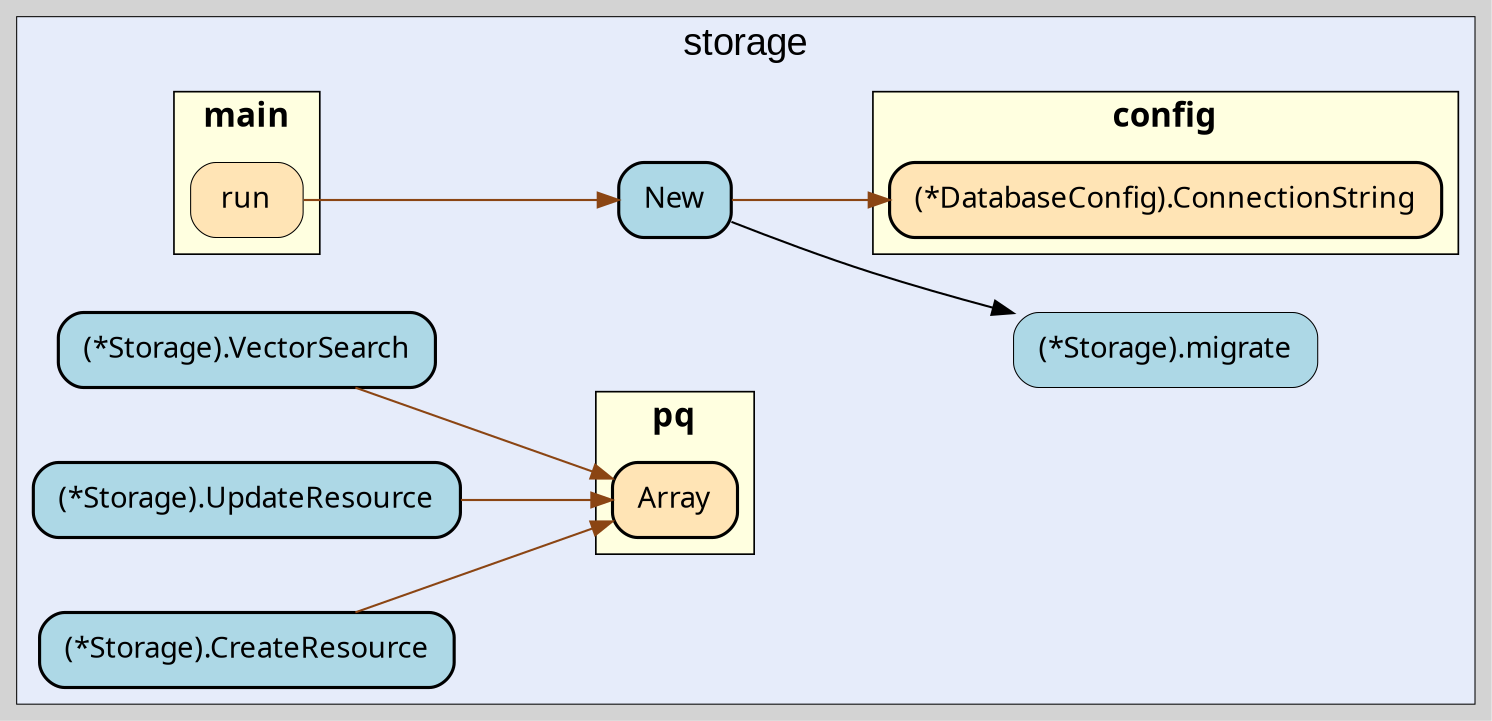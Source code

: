 digraph gocallvis {
    label="";
    labeljust="l";
    fontname="Arial";
    fontsize="14";
    rankdir="LR";
    bgcolor="lightgray";
    style="solid";
    penwidth="0.5";
    pad="0.0";
    nodesep="0.5";

    node [shape="box" style="filled,rounded" fillcolor="honeydew" fontname="Verdana" penwidth="1.0" margin="0.16,0.0"];
    edge [minlen="2"]

    subgraph "cluster_focus" {
        label="storage";
labelloc="t";
labeljust="c";
fontsize="18";
bgcolor="#e6ecfa";
        
        "github.com/LederWorks/siros/backend/internal/storage.New" [ penwidth="1.5" tooltip="github.com/LederWorks/siros/backend/internal/storage.New | defined in storage.go:24\nat storage.go:25: calling [(*github.com/LederWorks/siros/backend/internal/config.DatabaseConfig).ConnectionString]\nat storage.go:46: calling [(*github.com/LederWorks/siros/backend/internal/storage.Storage).migrate]" fillcolor="lightblue" label="New" ]
        "(*github.com/LederWorks/siros/backend/internal/storage.Storage).migrate" [ fillcolor="lightblue" label="(*Storage).migrate" penwidth="0.5" tooltip="(*github.com/LederWorks/siros/backend/internal/storage.Storage).migrate | defined in storage.go:59" ]
        "(*github.com/LederWorks/siros/backend/internal/storage.Storage).VectorSearch" [ penwidth="1.5" tooltip="(*github.com/LederWorks/siros/backend/internal/storage.Storage).VectorSearch | defined in storage.go:325\nat storage.go:335: calling [github.com/lib/pq.Array]" fillcolor="lightblue" label="(*Storage).VectorSearch" ]
        "(*github.com/LederWorks/siros/backend/internal/storage.Storage).UpdateResource" [ fillcolor="lightblue" label="(*Storage).UpdateResource" penwidth="1.5" tooltip="(*github.com/LederWorks/siros/backend/internal/storage.Storage).UpdateResource | defined in storage.go:209\nat storage.go:234: calling [github.com/lib/pq.Array]\nat storage.go:234: calling [github.com/lib/pq.Array]" ]
        "(*github.com/LederWorks/siros/backend/internal/storage.Storage).CreateResource" [ penwidth="1.5" tooltip="(*github.com/LederWorks/siros/backend/internal/storage.Storage).CreateResource | defined in storage.go:133\nat storage.go:155: calling [github.com/lib/pq.Array]\nat storage.go:155: calling [github.com/lib/pq.Array]" fillcolor="lightblue" label="(*Storage).CreateResource" ]
        
        subgraph "cluster_github.com/LederWorks/siros/backend/cmd/siros-server" {
        fillcolor="lightyellow";
fontname="Tahoma bold";
URL="/?f=github.com/LederWorks/siros/backend/cmd/siros-server";
tooltip="package: github.com/LederWorks/siros/backend/cmd/siros-server";
penwidth="0.8";
fontsize="16";
rank="sink";
label="main";
style="filled";
        
        "github.com/LederWorks/siros/backend/cmd/siros-server.run" [ fillcolor="moccasin" label="run" penwidth="0.5" tooltip="github.com/LederWorks/siros/backend/cmd/siros-server.run | defined in main.go:47\nat main.go:72: calling [github.com/LederWorks/siros/backend/internal/storage.New]" ]
        
    }

        subgraph "cluster_github.com/LederWorks/siros/backend/internal/config" {
        fontsize="16";
style="filled";
fillcolor="lightyellow";
fontname="Tahoma bold";
rank="sink";
label="config";
URL="/?f=github.com/LederWorks/siros/backend/internal/config";
penwidth="0.8";
tooltip="package: github.com/LederWorks/siros/backend/internal/config";
        
        "(*github.com/LederWorks/siros/backend/internal/config.DatabaseConfig).ConnectionString" [ label="(*DatabaseConfig).ConnectionString" penwidth="1.5" tooltip="(*github.com/LederWorks/siros/backend/internal/config.DatabaseConfig).ConnectionString | defined in config.go:228" fillcolor="moccasin" ]
        
    }

        subgraph "cluster_github.com/lib/pq" {
        fontname="Tahoma bold";
label="pq";
tooltip="package: github.com/lib/pq";
fillcolor="lightyellow";
rank="sink";
URL="/?f=github.com/lib/pq";
penwidth="0.8";
fontsize="16";
style="filled";
        
        "github.com/lib/pq.Array" [ penwidth="1.5" tooltip="github.com/lib/pq.Array | defined in array.go:29" fillcolor="moccasin" label="Array" ]
        
    }

    }

    "github.com/LederWorks/siros/backend/internal/storage.New" -> "(*github.com/LederWorks/siros/backend/internal/config.DatabaseConfig).ConnectionString" [ tooltip="at storage.go:25: calling [(*github.com/LederWorks/siros/backend/internal/config.DatabaseConfig).ConnectionString]" color="saddlebrown" ]
    "github.com/LederWorks/siros/backend/internal/storage.New" -> "(*github.com/LederWorks/siros/backend/internal/storage.Storage).migrate" [ tooltip="at storage.go:46: calling [(*github.com/LederWorks/siros/backend/internal/storage.Storage).migrate]" ]
    "github.com/LederWorks/siros/backend/cmd/siros-server.run" -> "github.com/LederWorks/siros/backend/internal/storage.New" [ color="saddlebrown" tooltip="at main.go:72: calling [github.com/LederWorks/siros/backend/internal/storage.New]" ]
    "(*github.com/LederWorks/siros/backend/internal/storage.Storage).VectorSearch" -> "github.com/lib/pq.Array" [ color="saddlebrown" tooltip="at storage.go:335: calling [github.com/lib/pq.Array]" ]
    "(*github.com/LederWorks/siros/backend/internal/storage.Storage).UpdateResource" -> "github.com/lib/pq.Array" [ tooltip="at storage.go:234: calling [github.com/lib/pq.Array]\nat storage.go:234: calling [github.com/lib/pq.Array]" color="saddlebrown" ]
    "(*github.com/LederWorks/siros/backend/internal/storage.Storage).CreateResource" -> "github.com/lib/pq.Array" [ color="saddlebrown" tooltip="at storage.go:155: calling [github.com/lib/pq.Array]\nat storage.go:155: calling [github.com/lib/pq.Array]" ]
}
